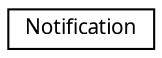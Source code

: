 digraph G
{
  edge [fontname="FreeSans.ttf",fontsize="10",labelfontname="FreeSans.ttf",labelfontsize="10"];
  node [fontname="FreeSans.ttf",fontsize="10",shape=record];
  rankdir=LR;
  Node1 [label="Notification",height=0.2,width=0.4,color="black", fillcolor="white", style="filled",URL="$class_notification.html"];
}
